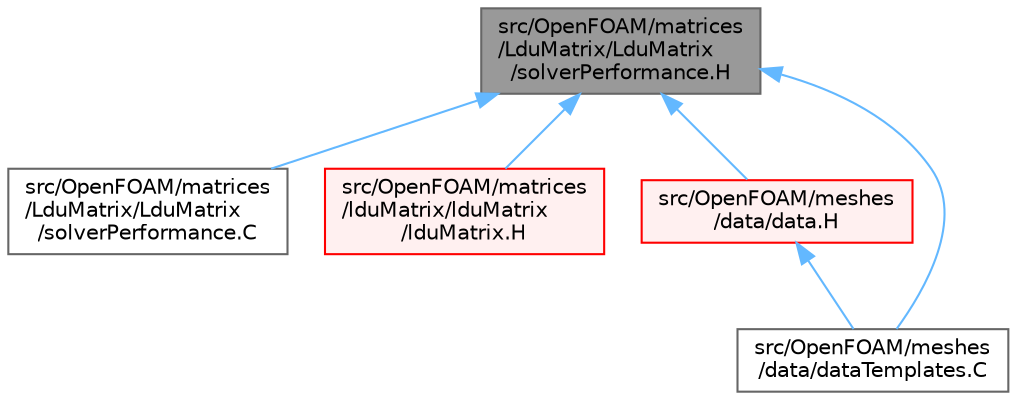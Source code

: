 digraph "src/OpenFOAM/matrices/LduMatrix/LduMatrix/solverPerformance.H"
{
 // LATEX_PDF_SIZE
  bgcolor="transparent";
  edge [fontname=Helvetica,fontsize=10,labelfontname=Helvetica,labelfontsize=10];
  node [fontname=Helvetica,fontsize=10,shape=box,height=0.2,width=0.4];
  Node1 [id="Node000001",label="src/OpenFOAM/matrices\l/LduMatrix/LduMatrix\l/solverPerformance.H",height=0.2,width=0.4,color="gray40", fillcolor="grey60", style="filled", fontcolor="black",tooltip=" "];
  Node1 -> Node2 [id="edge1_Node000001_Node000002",dir="back",color="steelblue1",style="solid",tooltip=" "];
  Node2 [id="Node000002",label="src/OpenFOAM/matrices\l/LduMatrix/LduMatrix\l/solverPerformance.C",height=0.2,width=0.4,color="grey40", fillcolor="white", style="filled",URL="$solverPerformance_8C.html",tooltip=" "];
  Node1 -> Node3 [id="edge2_Node000001_Node000003",dir="back",color="steelblue1",style="solid",tooltip=" "];
  Node3 [id="Node000003",label="src/OpenFOAM/matrices\l/lduMatrix/lduMatrix\l/lduMatrix.H",height=0.2,width=0.4,color="red", fillcolor="#FFF0F0", style="filled",URL="$lduMatrix_8H.html",tooltip=" "];
  Node1 -> Node672 [id="edge3_Node000001_Node000672",dir="back",color="steelblue1",style="solid",tooltip=" "];
  Node672 [id="Node000672",label="src/OpenFOAM/meshes\l/data/data.H",height=0.2,width=0.4,color="red", fillcolor="#FFF0F0", style="filled",URL="$data_8H.html",tooltip=" "];
  Node672 -> Node675 [id="edge4_Node000672_Node000675",dir="back",color="steelblue1",style="solid",tooltip=" "];
  Node675 [id="Node000675",label="src/OpenFOAM/meshes\l/data/dataTemplates.C",height=0.2,width=0.4,color="grey40", fillcolor="white", style="filled",URL="$dataTemplates_8C.html",tooltip=" "];
  Node1 -> Node675 [id="edge5_Node000001_Node000675",dir="back",color="steelblue1",style="solid",tooltip=" "];
}
